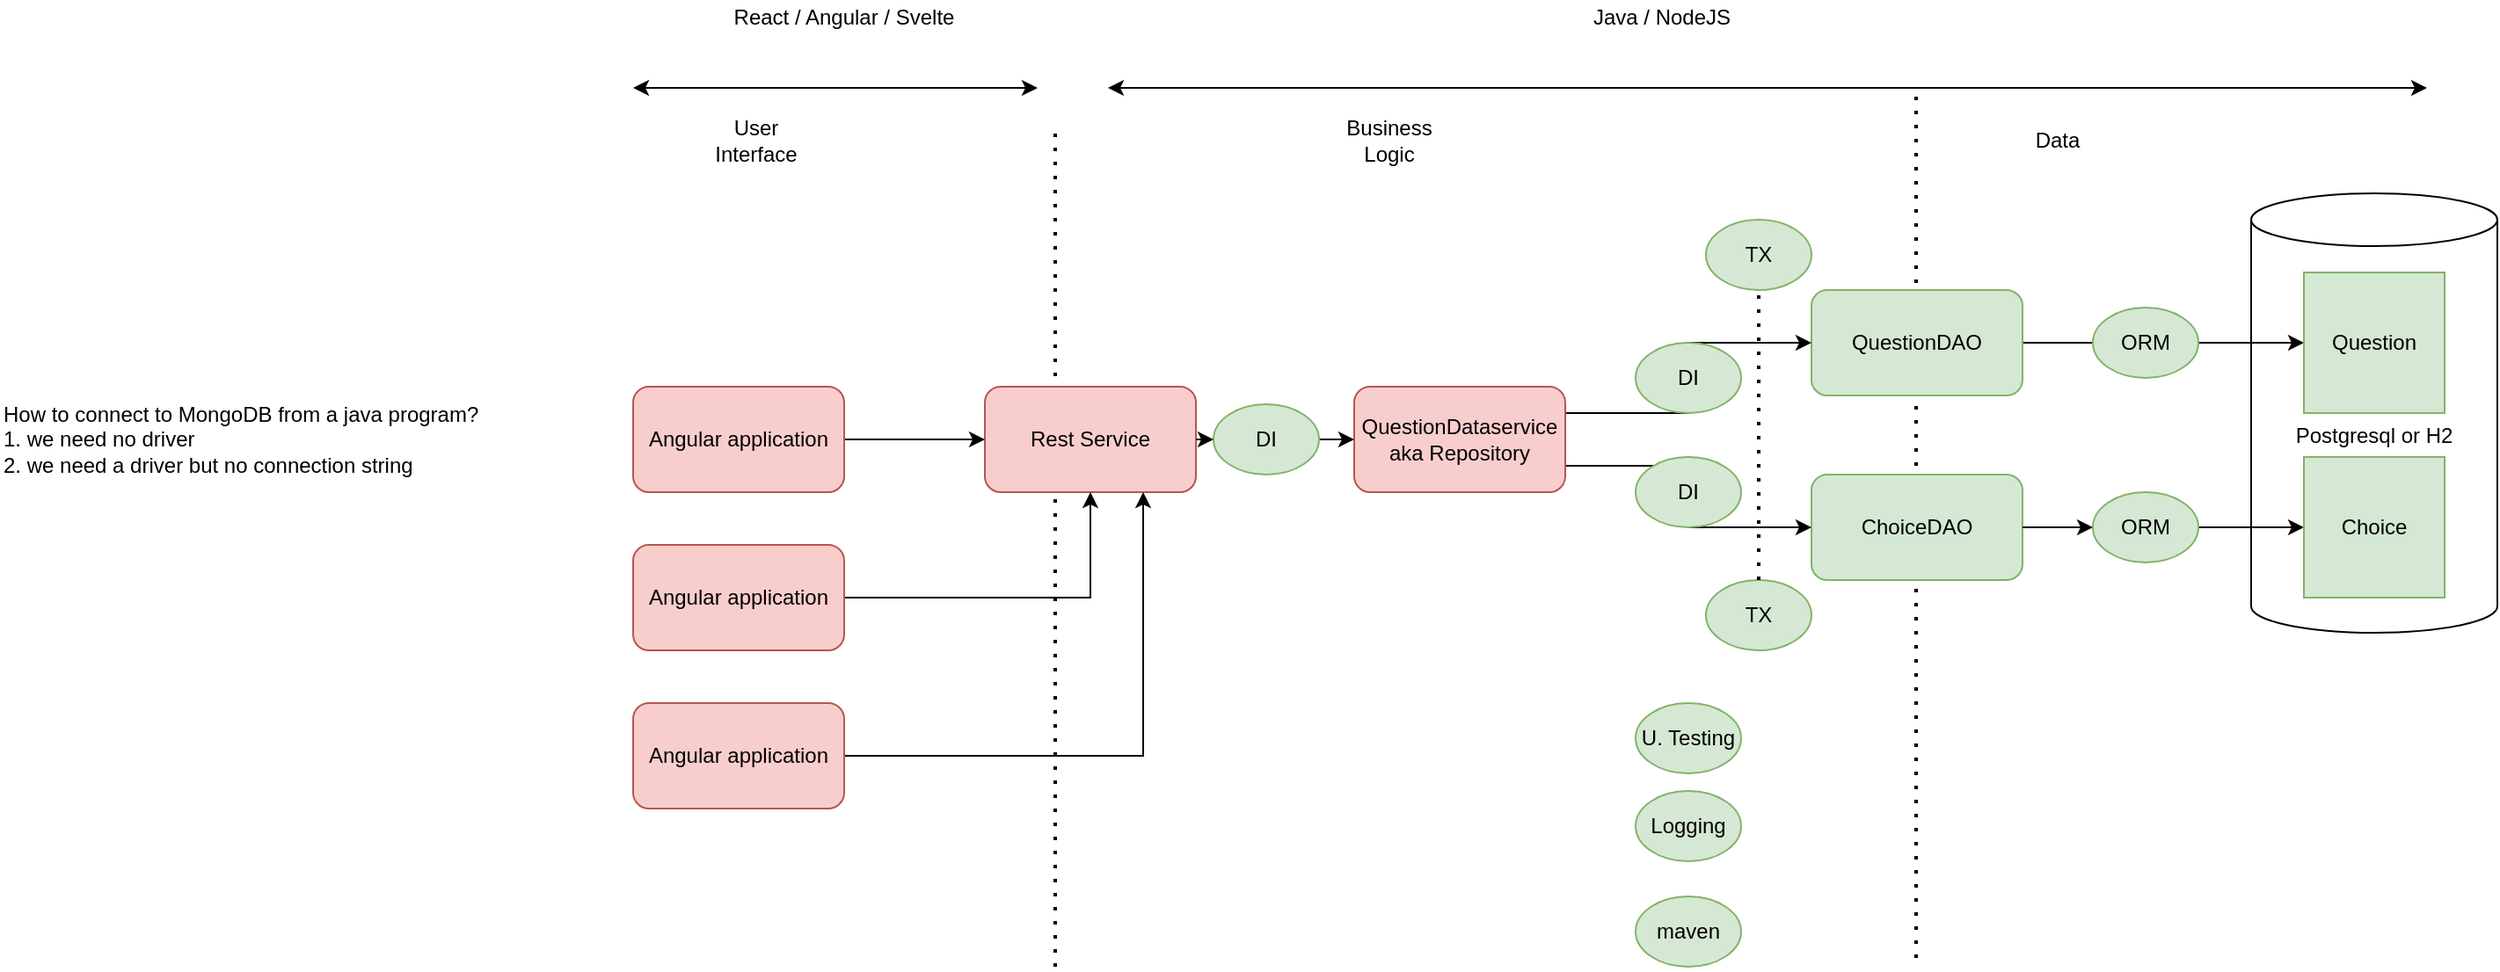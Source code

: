 <mxfile version="14.4.3" type="device" pages="4"><diagram id="Kkv0ApdDEV5jH6EFg98p" name="roadmap"><mxGraphModel dx="4168" dy="550" grid="1" gridSize="10" guides="1" tooltips="1" connect="1" arrows="1" fold="1" page="1" pageScale="1" pageWidth="3300" pageHeight="2339" math="0" shadow="0"><root><mxCell id="0"/><mxCell id="1" parent="0"/><mxCell id="iPCw-N0oo3vk8tLVuGO--15" value="" style="endArrow=none;dashed=1;html=1;dashPattern=1 3;strokeWidth=2;" parent="1" edge="1"><mxGeometry width="50" height="50" relative="1" as="geometry"><mxPoint x="-80" y="590" as="sourcePoint"/><mxPoint x="-80" y="110" as="targetPoint"/></mxGeometry></mxCell><mxCell id="iPCw-N0oo3vk8tLVuGO--32" value="" style="endArrow=none;dashed=1;html=1;dashPattern=1 3;strokeWidth=2;" parent="1" edge="1"><mxGeometry width="50" height="50" relative="1" as="geometry"><mxPoint x="409.5" y="585" as="sourcePoint"/><mxPoint x="409.5" y="95" as="targetPoint"/></mxGeometry></mxCell><mxCell id="iPCw-N0oo3vk8tLVuGO--1" value="Postgresql or H2" style="shape=cylinder3;whiteSpace=wrap;html=1;boundedLbl=1;backgroundOutline=1;size=15;" parent="1" vertex="1"><mxGeometry x="600" y="150" width="140" height="250" as="geometry"/></mxCell><mxCell id="iPCw-N0oo3vk8tLVuGO--4" style="edgeStyle=orthogonalEdgeStyle;rounded=0;orthogonalLoop=1;jettySize=auto;html=1;exitX=1;exitY=0.5;exitDx=0;exitDy=0;" parent="1" source="iPCw-N0oo3vk8tLVuGO--2" target="iPCw-N0oo3vk8tLVuGO--3" edge="1"><mxGeometry relative="1" as="geometry"/></mxCell><mxCell id="iPCw-N0oo3vk8tLVuGO--2" value="QuestionDAO" style="rounded=1;whiteSpace=wrap;html=1;fillColor=#d5e8d4;strokeColor=#82b366;" parent="1" vertex="1"><mxGeometry x="350" y="205" width="120" height="60" as="geometry"/></mxCell><mxCell id="iPCw-N0oo3vk8tLVuGO--3" value="Question" style="whiteSpace=wrap;html=1;aspect=fixed;fillColor=#d5e8d4;strokeColor=#82b366;" parent="1" vertex="1"><mxGeometry x="630" y="195" width="80" height="80" as="geometry"/></mxCell><mxCell id="iPCw-N0oo3vk8tLVuGO--7" style="edgeStyle=orthogonalEdgeStyle;rounded=0;orthogonalLoop=1;jettySize=auto;html=1;exitX=1;exitY=0.5;exitDx=0;exitDy=0;" parent="1" source="iPCw-N0oo3vk8tLVuGO--19" target="iPCw-N0oo3vk8tLVuGO--6" edge="1"><mxGeometry relative="1" as="geometry"/></mxCell><mxCell id="iPCw-N0oo3vk8tLVuGO--5" value="ChoiceDAO" style="rounded=1;whiteSpace=wrap;html=1;fillColor=#d5e8d4;strokeColor=#82b366;" parent="1" vertex="1"><mxGeometry x="350" y="310" width="120" height="60" as="geometry"/></mxCell><mxCell id="iPCw-N0oo3vk8tLVuGO--6" value="Choice" style="whiteSpace=wrap;html=1;aspect=fixed;fillColor=#d5e8d4;strokeColor=#82b366;" parent="1" vertex="1"><mxGeometry x="630" y="300" width="80" height="80" as="geometry"/></mxCell><mxCell id="iPCw-N0oo3vk8tLVuGO--8" value="How to connect to MongoDB from a java program?&lt;br&gt;1. we need no driver&lt;br&gt;2. we need a driver but no connection string" style="text;html=1;strokeColor=none;fillColor=none;align=left;verticalAlign=middle;whiteSpace=wrap;rounded=0;" parent="1" vertex="1"><mxGeometry x="-680" y="280" width="320" height="20" as="geometry"/></mxCell><mxCell id="iPCw-N0oo3vk8tLVuGO--10" style="edgeStyle=orthogonalEdgeStyle;rounded=0;orthogonalLoop=1;jettySize=auto;html=1;exitX=1;exitY=0.25;exitDx=0;exitDy=0;" parent="1" source="iPCw-N0oo3vk8tLVuGO--9" target="iPCw-N0oo3vk8tLVuGO--2" edge="1"><mxGeometry relative="1" as="geometry"/></mxCell><mxCell id="iPCw-N0oo3vk8tLVuGO--11" style="edgeStyle=orthogonalEdgeStyle;rounded=0;orthogonalLoop=1;jettySize=auto;html=1;exitX=1;exitY=0.75;exitDx=0;exitDy=0;entryX=0;entryY=0.5;entryDx=0;entryDy=0;" parent="1" source="iPCw-N0oo3vk8tLVuGO--9" target="iPCw-N0oo3vk8tLVuGO--5" edge="1"><mxGeometry relative="1" as="geometry"/></mxCell><mxCell id="iPCw-N0oo3vk8tLVuGO--9" value="QuestionDataservice&lt;br&gt;aka Repository" style="rounded=1;whiteSpace=wrap;html=1;fillColor=#f8cecc;strokeColor=#b85450;" parent="1" vertex="1"><mxGeometry x="90" y="260" width="120" height="60" as="geometry"/></mxCell><mxCell id="iPCw-N0oo3vk8tLVuGO--13" style="edgeStyle=orthogonalEdgeStyle;rounded=0;orthogonalLoop=1;jettySize=auto;html=1;exitX=1;exitY=0.5;exitDx=0;exitDy=0;entryX=0;entryY=0.5;entryDx=0;entryDy=0;" parent="1" source="iPCw-N0oo3vk8tLVuGO--23" target="iPCw-N0oo3vk8tLVuGO--9" edge="1"><mxGeometry relative="1" as="geometry"/></mxCell><mxCell id="iPCw-N0oo3vk8tLVuGO--12" value="Rest Service" style="rounded=1;whiteSpace=wrap;html=1;fillColor=#f8cecc;strokeColor=#b85450;" parent="1" vertex="1"><mxGeometry x="-120" y="260" width="120" height="60" as="geometry"/></mxCell><mxCell id="iPCw-N0oo3vk8tLVuGO--16" style="edgeStyle=orthogonalEdgeStyle;rounded=0;orthogonalLoop=1;jettySize=auto;html=1;exitX=1;exitY=0.5;exitDx=0;exitDy=0;entryX=0;entryY=0.5;entryDx=0;entryDy=0;" parent="1" source="iPCw-N0oo3vk8tLVuGO--14" target="iPCw-N0oo3vk8tLVuGO--12" edge="1"><mxGeometry relative="1" as="geometry"/></mxCell><mxCell id="iPCw-N0oo3vk8tLVuGO--14" value="Angular application" style="rounded=1;whiteSpace=wrap;html=1;fillColor=#f8cecc;strokeColor=#b85450;" parent="1" vertex="1"><mxGeometry x="-320" y="260" width="120" height="60" as="geometry"/></mxCell><mxCell id="iPCw-N0oo3vk8tLVuGO--18" value="ORM" style="ellipse;whiteSpace=wrap;html=1;align=center;fillColor=#d5e8d4;strokeColor=#82b366;" parent="1" vertex="1"><mxGeometry x="510" y="215" width="60" height="40" as="geometry"/></mxCell><mxCell id="iPCw-N0oo3vk8tLVuGO--19" value="ORM" style="ellipse;whiteSpace=wrap;html=1;align=center;fillColor=#d5e8d4;strokeColor=#82b366;" parent="1" vertex="1"><mxGeometry x="510" y="320" width="60" height="40" as="geometry"/></mxCell><mxCell id="iPCw-N0oo3vk8tLVuGO--20" style="edgeStyle=orthogonalEdgeStyle;rounded=0;orthogonalLoop=1;jettySize=auto;html=1;exitX=1;exitY=0.5;exitDx=0;exitDy=0;" parent="1" source="iPCw-N0oo3vk8tLVuGO--5" target="iPCw-N0oo3vk8tLVuGO--19" edge="1"><mxGeometry relative="1" as="geometry"><mxPoint x="470" y="340" as="sourcePoint"/><mxPoint x="630" y="340" as="targetPoint"/></mxGeometry></mxCell><mxCell id="iPCw-N0oo3vk8tLVuGO--21" value="DI" style="ellipse;whiteSpace=wrap;html=1;align=center;fillColor=#d5e8d4;strokeColor=#82b366;" parent="1" vertex="1"><mxGeometry x="250" y="235" width="60" height="40" as="geometry"/></mxCell><mxCell id="iPCw-N0oo3vk8tLVuGO--22" value="DI" style="ellipse;whiteSpace=wrap;html=1;align=center;fillColor=#d5e8d4;strokeColor=#82b366;" parent="1" vertex="1"><mxGeometry x="250" y="300" width="60" height="40" as="geometry"/></mxCell><mxCell id="iPCw-N0oo3vk8tLVuGO--23" value="DI" style="ellipse;whiteSpace=wrap;html=1;align=center;fillColor=#d5e8d4;strokeColor=#82b366;" parent="1" vertex="1"><mxGeometry x="10" y="270" width="60" height="40" as="geometry"/></mxCell><mxCell id="iPCw-N0oo3vk8tLVuGO--24" style="edgeStyle=orthogonalEdgeStyle;rounded=0;orthogonalLoop=1;jettySize=auto;html=1;exitX=1;exitY=0.5;exitDx=0;exitDy=0;entryX=0;entryY=0.5;entryDx=0;entryDy=0;" parent="1" source="iPCw-N0oo3vk8tLVuGO--12" target="iPCw-N0oo3vk8tLVuGO--23" edge="1"><mxGeometry relative="1" as="geometry"><mxPoint y="290" as="sourcePoint"/><mxPoint x="90" y="290" as="targetPoint"/></mxGeometry></mxCell><mxCell id="iPCw-N0oo3vk8tLVuGO--25" value="U. Testing" style="ellipse;whiteSpace=wrap;html=1;align=center;fillColor=#d5e8d4;strokeColor=#82b366;" parent="1" vertex="1"><mxGeometry x="250" y="440" width="60" height="40" as="geometry"/></mxCell><mxCell id="iPCw-N0oo3vk8tLVuGO--26" value="Logging" style="ellipse;whiteSpace=wrap;html=1;align=center;fillColor=#d5e8d4;strokeColor=#82b366;" parent="1" vertex="1"><mxGeometry x="250" y="490" width="60" height="40" as="geometry"/></mxCell><mxCell id="iPCw-N0oo3vk8tLVuGO--27" value="maven" style="ellipse;whiteSpace=wrap;html=1;align=center;fillColor=#d5e8d4;strokeColor=#82b366;" parent="1" vertex="1"><mxGeometry x="250" y="550" width="60" height="40" as="geometry"/></mxCell><mxCell id="iPCw-N0oo3vk8tLVuGO--29" style="edgeStyle=orthogonalEdgeStyle;rounded=0;orthogonalLoop=1;jettySize=auto;html=1;" parent="1" source="iPCw-N0oo3vk8tLVuGO--28" target="iPCw-N0oo3vk8tLVuGO--12" edge="1"><mxGeometry relative="1" as="geometry"/></mxCell><mxCell id="iPCw-N0oo3vk8tLVuGO--28" value="Angular application" style="rounded=1;whiteSpace=wrap;html=1;fillColor=#f8cecc;strokeColor=#b85450;" parent="1" vertex="1"><mxGeometry x="-320" y="350" width="120" height="60" as="geometry"/></mxCell><mxCell id="iPCw-N0oo3vk8tLVuGO--31" style="edgeStyle=orthogonalEdgeStyle;rounded=0;orthogonalLoop=1;jettySize=auto;html=1;entryX=0.75;entryY=1;entryDx=0;entryDy=0;" parent="1" source="iPCw-N0oo3vk8tLVuGO--30" target="iPCw-N0oo3vk8tLVuGO--12" edge="1"><mxGeometry relative="1" as="geometry"/></mxCell><mxCell id="iPCw-N0oo3vk8tLVuGO--30" value="Angular application" style="rounded=1;whiteSpace=wrap;html=1;fillColor=#f8cecc;strokeColor=#b85450;" parent="1" vertex="1"><mxGeometry x="-320" y="440" width="120" height="60" as="geometry"/></mxCell><mxCell id="iPCw-N0oo3vk8tLVuGO--33" value="Data" style="text;html=1;strokeColor=none;fillColor=none;align=center;verticalAlign=middle;whiteSpace=wrap;rounded=0;" parent="1" vertex="1"><mxGeometry x="470" y="110" width="40" height="20" as="geometry"/></mxCell><mxCell id="iPCw-N0oo3vk8tLVuGO--34" value="Business Logic" style="text;html=1;strokeColor=none;fillColor=none;align=center;verticalAlign=middle;whiteSpace=wrap;rounded=0;" parent="1" vertex="1"><mxGeometry x="90" y="110" width="40" height="20" as="geometry"/></mxCell><mxCell id="iPCw-N0oo3vk8tLVuGO--35" value="User Interface" style="text;html=1;strokeColor=none;fillColor=none;align=center;verticalAlign=middle;whiteSpace=wrap;rounded=0;" parent="1" vertex="1"><mxGeometry x="-270" y="110" width="40" height="20" as="geometry"/></mxCell><mxCell id="kVoXubu8SeuT7uL56iNA-2" value="TX" style="ellipse;whiteSpace=wrap;html=1;align=center;fillColor=#d5e8d4;strokeColor=#82b366;" parent="1" vertex="1"><mxGeometry x="290" y="165" width="60" height="40" as="geometry"/></mxCell><mxCell id="kVoXubu8SeuT7uL56iNA-4" value="TX" style="ellipse;whiteSpace=wrap;html=1;align=center;fillColor=#d5e8d4;strokeColor=#82b366;" parent="1" vertex="1"><mxGeometry x="290" y="370" width="60" height="40" as="geometry"/></mxCell><mxCell id="kVoXubu8SeuT7uL56iNA-5" value="" style="endArrow=none;dashed=1;html=1;dashPattern=1 3;strokeWidth=2;entryX=0.5;entryY=1;entryDx=0;entryDy=0;exitX=0.5;exitY=0;exitDx=0;exitDy=0;" parent="1" source="kVoXubu8SeuT7uL56iNA-4" target="kVoXubu8SeuT7uL56iNA-2" edge="1"><mxGeometry width="50" height="50" relative="1" as="geometry"><mxPoint x="220" y="240" as="sourcePoint"/><mxPoint x="270" y="190" as="targetPoint"/></mxGeometry></mxCell><mxCell id="vnONHjjsxYcjfCddPtBw-1" value="" style="endArrow=classic;startArrow=classic;html=1;" edge="1" parent="1"><mxGeometry width="50" height="50" relative="1" as="geometry"><mxPoint x="-50" y="90" as="sourcePoint"/><mxPoint x="700" y="90" as="targetPoint"/></mxGeometry></mxCell><mxCell id="vnONHjjsxYcjfCddPtBw-2" value="Java / NodeJS" style="text;html=1;strokeColor=none;fillColor=none;align=center;verticalAlign=middle;whiteSpace=wrap;rounded=0;" vertex="1" parent="1"><mxGeometry x="210" y="40" width="110" height="20" as="geometry"/></mxCell><mxCell id="vnONHjjsxYcjfCddPtBw-3" value="" style="endArrow=classic;startArrow=classic;html=1;" edge="1" parent="1"><mxGeometry width="50" height="50" relative="1" as="geometry"><mxPoint x="-320" y="90" as="sourcePoint"/><mxPoint x="-90" y="90" as="targetPoint"/></mxGeometry></mxCell><mxCell id="vnONHjjsxYcjfCddPtBw-4" value="React / Angular / Svelte" style="text;html=1;strokeColor=none;fillColor=none;align=center;verticalAlign=middle;whiteSpace=wrap;rounded=0;" vertex="1" parent="1"><mxGeometry x="-290" y="40" width="180" height="20" as="geometry"/></mxCell></root></mxGraphModel></diagram><diagram id="_HJwE6uxq1Sk8v5rZ9CI" name="ORM"><mxGraphModel dx="868" dy="520" grid="1" gridSize="10" guides="1" tooltips="1" connect="1" arrows="1" fold="1" page="1" pageScale="1" pageWidth="3300" pageHeight="2339" math="0" shadow="0"><root><mxCell id="FlCdFFemsUalm9avuRiI-0"/><mxCell id="FlCdFFemsUalm9avuRiI-1" parent="FlCdFFemsUalm9avuRiI-0"/><mxCell id="FlCdFFemsUalm9avuRiI-13" value="Question" style="swimlane;fontStyle=0;align=center;verticalAlign=top;childLayout=stackLayout;horizontal=1;startSize=40;horizontalStack=0;resizeParent=1;resizeParentMax=0;resizeLast=0;collapsible=0;marginBottom=0;html=1;" vertex="1" parent="FlCdFFemsUalm9avuRiI-1"><mxGeometry x="220" y="180" width="140" height="70" as="geometry"/></mxCell><mxCell id="FlCdFFemsUalm9avuRiI-14" value="String title&lt;br&gt;int id" style="text;html=1;strokeColor=none;fillColor=none;align=left;verticalAlign=middle;spacingLeft=4;spacingRight=4;overflow=hidden;rotatable=0;points=[[0,0.5],[1,0.5]];portConstraint=eastwest;" vertex="1" parent="FlCdFFemsUalm9avuRiI-13"><mxGeometry y="40" width="140" height="30" as="geometry"/></mxCell><mxCell id="FlCdFFemsUalm9avuRiI-15" value="QUESTIONS" style="shape=table;html=1;whiteSpace=wrap;startSize=30;container=1;collapsible=0;childLayout=tableLayout;fontStyle=1;align=center;" vertex="1" parent="FlCdFFemsUalm9avuRiI-1"><mxGeometry x="310" y="10" width="180" height="150" as="geometry"/></mxCell><mxCell id="FlCdFFemsUalm9avuRiI-16" value="" style="shape=partialRectangle;html=1;whiteSpace=wrap;collapsible=0;dropTarget=0;pointerEvents=0;fillColor=none;top=0;left=0;bottom=0;right=0;points=[[0,0.5],[1,0.5]];portConstraint=eastwest;" vertex="1" parent="FlCdFFemsUalm9avuRiI-15"><mxGeometry y="30" width="180" height="40" as="geometry"/></mxCell><mxCell id="FlCdFFemsUalm9avuRiI-17" value="id" style="shape=partialRectangle;html=1;whiteSpace=wrap;connectable=0;fillColor=none;top=0;left=0;bottom=0;right=0;overflow=hidden;" vertex="1" parent="FlCdFFemsUalm9avuRiI-16"><mxGeometry width="60" height="40" as="geometry"/></mxCell><mxCell id="FlCdFFemsUalm9avuRiI-18" value="title" style="shape=partialRectangle;html=1;whiteSpace=wrap;connectable=0;fillColor=none;top=0;left=0;bottom=0;right=0;overflow=hidden;" vertex="1" parent="FlCdFFemsUalm9avuRiI-16"><mxGeometry x="60" width="60" height="40" as="geometry"/></mxCell><mxCell id="FlCdFFemsUalm9avuRiI-19" value="..." style="shape=partialRectangle;html=1;whiteSpace=wrap;connectable=0;fillColor=none;top=0;left=0;bottom=0;right=0;overflow=hidden;" vertex="1" parent="FlCdFFemsUalm9avuRiI-16"><mxGeometry x="120" width="60" height="40" as="geometry"/></mxCell><mxCell id="FlCdFFemsUalm9avuRiI-20" value="" style="shape=partialRectangle;html=1;whiteSpace=wrap;collapsible=0;dropTarget=0;pointerEvents=0;fillColor=none;top=0;left=0;bottom=0;right=0;points=[[0,0.5],[1,0.5]];portConstraint=eastwest;" vertex="1" parent="FlCdFFemsUalm9avuRiI-15"><mxGeometry y="70" width="180" height="40" as="geometry"/></mxCell><mxCell id="FlCdFFemsUalm9avuRiI-21" value="" style="shape=partialRectangle;html=1;whiteSpace=wrap;connectable=0;fillColor=none;top=0;left=0;bottom=0;right=0;overflow=hidden;" vertex="1" parent="FlCdFFemsUalm9avuRiI-20"><mxGeometry width="60" height="40" as="geometry"/></mxCell><mxCell id="FlCdFFemsUalm9avuRiI-22" value="" style="shape=partialRectangle;html=1;whiteSpace=wrap;connectable=0;fillColor=none;top=0;left=0;bottom=0;right=0;overflow=hidden;" vertex="1" parent="FlCdFFemsUalm9avuRiI-20"><mxGeometry x="60" width="60" height="40" as="geometry"/></mxCell><mxCell id="FlCdFFemsUalm9avuRiI-23" value="" style="shape=partialRectangle;html=1;whiteSpace=wrap;connectable=0;fillColor=none;top=0;left=0;bottom=0;right=0;overflow=hidden;" vertex="1" parent="FlCdFFemsUalm9avuRiI-20"><mxGeometry x="120" width="60" height="40" as="geometry"/></mxCell><mxCell id="FlCdFFemsUalm9avuRiI-24" value="" style="shape=partialRectangle;html=1;whiteSpace=wrap;collapsible=0;dropTarget=0;pointerEvents=0;fillColor=none;top=0;left=0;bottom=0;right=0;points=[[0,0.5],[1,0.5]];portConstraint=eastwest;" vertex="1" parent="FlCdFFemsUalm9avuRiI-15"><mxGeometry y="110" width="180" height="40" as="geometry"/></mxCell><mxCell id="FlCdFFemsUalm9avuRiI-25" value="" style="shape=partialRectangle;html=1;whiteSpace=wrap;connectable=0;fillColor=none;top=0;left=0;bottom=0;right=0;overflow=hidden;" vertex="1" parent="FlCdFFemsUalm9avuRiI-24"><mxGeometry width="60" height="40" as="geometry"/></mxCell><mxCell id="FlCdFFemsUalm9avuRiI-26" value="" style="shape=partialRectangle;html=1;whiteSpace=wrap;connectable=0;fillColor=none;top=0;left=0;bottom=0;right=0;overflow=hidden;" vertex="1" parent="FlCdFFemsUalm9avuRiI-24"><mxGeometry x="60" width="60" height="40" as="geometry"/></mxCell><mxCell id="FlCdFFemsUalm9avuRiI-27" value="" style="shape=partialRectangle;html=1;whiteSpace=wrap;connectable=0;fillColor=none;top=0;left=0;bottom=0;right=0;overflow=hidden;" vertex="1" parent="FlCdFFemsUalm9avuRiI-24"><mxGeometry x="120" width="60" height="40" as="geometry"/></mxCell><mxCell id="FlCdFFemsUalm9avuRiI-28" value="" style="endArrow=classic;html=1;entryX=0.511;entryY=1.025;entryDx=0;entryDy=0;entryPerimeter=0;exitX=0.364;exitY=0.033;exitDx=0;exitDy=0;exitPerimeter=0;" edge="1" parent="FlCdFFemsUalm9avuRiI-1" source="FlCdFFemsUalm9avuRiI-14" target="FlCdFFemsUalm9avuRiI-24"><mxGeometry width="50" height="50" relative="1" as="geometry"><mxPoint x="370" y="230" as="sourcePoint"/><mxPoint x="580" y="310" as="targetPoint"/></mxGeometry></mxCell><mxCell id="FlCdFFemsUalm9avuRiI-29" value="" style="endArrow=classic;html=1;exitX=0.164;exitY=1.1;exitDx=0;exitDy=0;exitPerimeter=0;entryX=0.111;entryY=1.1;entryDx=0;entryDy=0;entryPerimeter=0;" edge="1" parent="FlCdFFemsUalm9avuRiI-1" source="FlCdFFemsUalm9avuRiI-14" target="FlCdFFemsUalm9avuRiI-24"><mxGeometry width="50" height="50" relative="1" as="geometry"><mxPoint x="270" y="450" as="sourcePoint"/><mxPoint x="320" y="400" as="targetPoint"/></mxGeometry></mxCell></root></mxGraphModel></diagram><diagram id="OqMZz_4tGUsMA8eIbpcT" name="Hibernate"><mxGraphModel dx="868" dy="520" grid="1" gridSize="10" guides="1" tooltips="1" connect="1" arrows="1" fold="1" page="1" pageScale="1" pageWidth="3300" pageHeight="2339" math="0" shadow="0"><root><mxCell id="0qXHUAN5NofsUWZfVxIp-0"/><mxCell id="0qXHUAN5NofsUWZfVxIp-1" parent="0qXHUAN5NofsUWZfVxIp-0"/><mxCell id="0qXHUAN5NofsUWZfVxIp-5" style="edgeStyle=orthogonalEdgeStyle;rounded=0;orthogonalLoop=1;jettySize=auto;html=1;exitX=1;exitY=0.5;exitDx=0;exitDy=0;entryX=0;entryY=0.5;entryDx=0;entryDy=0;" edge="1" parent="0qXHUAN5NofsUWZfVxIp-1" source="0qXHUAN5NofsUWZfVxIp-6" target="0qXHUAN5NofsUWZfVxIp-4"><mxGeometry relative="1" as="geometry"/></mxCell><mxCell id="0qXHUAN5NofsUWZfVxIp-9" style="edgeStyle=orthogonalEdgeStyle;rounded=0;orthogonalLoop=1;jettySize=auto;html=1;exitX=0.5;exitY=0;exitDx=0;exitDy=0;" edge="1" parent="0qXHUAN5NofsUWZfVxIp-1" source="0qXHUAN5NofsUWZfVxIp-2" target="0qXHUAN5NofsUWZfVxIp-8"><mxGeometry relative="1" as="geometry"/></mxCell><mxCell id="0qXHUAN5NofsUWZfVxIp-14" style="edgeStyle=orthogonalEdgeStyle;rounded=0;orthogonalLoop=1;jettySize=auto;html=1;exitX=0.5;exitY=1;exitDx=0;exitDy=0;entryX=0;entryY=0.5;entryDx=0;entryDy=0;entryPerimeter=0;" edge="1" parent="0qXHUAN5NofsUWZfVxIp-1" source="0qXHUAN5NofsUWZfVxIp-2" target="0qXHUAN5NofsUWZfVxIp-13"><mxGeometry relative="1" as="geometry"/></mxCell><mxCell id="0qXHUAN5NofsUWZfVxIp-2" value="instance" style="rounded=0;whiteSpace=wrap;html=1;dashed=1;" vertex="1" parent="0qXHUAN5NofsUWZfVxIp-1"><mxGeometry x="140" y="130" width="120" height="60" as="geometry"/></mxCell><mxCell id="0qXHUAN5NofsUWZfVxIp-3" value="db" style="shape=cylinder3;whiteSpace=wrap;html=1;boundedLbl=1;backgroundOutline=1;size=15;" vertex="1" parent="0qXHUAN5NofsUWZfVxIp-1"><mxGeometry x="570" y="140" width="140" height="130" as="geometry"/></mxCell><mxCell id="0qXHUAN5NofsUWZfVxIp-4" value="Table" style="rounded=0;whiteSpace=wrap;html=1;" vertex="1" parent="0qXHUAN5NofsUWZfVxIp-1"><mxGeometry x="580" y="240" width="120" height="60" as="geometry"/></mxCell><mxCell id="0qXHUAN5NofsUWZfVxIp-11" style="edgeStyle=orthogonalEdgeStyle;rounded=0;orthogonalLoop=1;jettySize=auto;html=1;exitX=0.5;exitY=0;exitDx=0;exitDy=0;" edge="1" parent="0qXHUAN5NofsUWZfVxIp-1" source="0qXHUAN5NofsUWZfVxIp-6" target="0qXHUAN5NofsUWZfVxIp-10"><mxGeometry relative="1" as="geometry"/></mxCell><mxCell id="0qXHUAN5NofsUWZfVxIp-6" value="ORM" style="ellipse;whiteSpace=wrap;html=1;" vertex="1" parent="0qXHUAN5NofsUWZfVxIp-1"><mxGeometry x="410" y="190" width="120" height="80" as="geometry"/></mxCell><mxCell id="0qXHUAN5NofsUWZfVxIp-7" style="edgeStyle=orthogonalEdgeStyle;rounded=0;orthogonalLoop=1;jettySize=auto;html=1;exitX=1;exitY=0.5;exitDx=0;exitDy=0;entryX=0;entryY=0.5;entryDx=0;entryDy=0;" edge="1" parent="0qXHUAN5NofsUWZfVxIp-1" source="0qXHUAN5NofsUWZfVxIp-2" target="0qXHUAN5NofsUWZfVxIp-6"><mxGeometry relative="1" as="geometry"><mxPoint x="350" y="170" as="sourcePoint"/><mxPoint x="580" y="270" as="targetPoint"/></mxGeometry></mxCell><mxCell id="0qXHUAN5NofsUWZfVxIp-12" value="sessionFactory.save()" style="edgeLabel;html=1;align=center;verticalAlign=middle;resizable=0;points=[];" vertex="1" connectable="0" parent="0qXHUAN5NofsUWZfVxIp-7"><mxGeometry x="-0.217" y="5" relative="1" as="geometry"><mxPoint as="offset"/></mxGeometry></mxCell><mxCell id="0qXHUAN5NofsUWZfVxIp-8" value="Class" style="rounded=0;whiteSpace=wrap;html=1;" vertex="1" parent="0qXHUAN5NofsUWZfVxIp-1"><mxGeometry x="140" y="20" width="120" height="60" as="geometry"/></mxCell><mxCell id="0qXHUAN5NofsUWZfVxIp-10" value="instance" style="rounded=0;whiteSpace=wrap;html=1;dashed=1;" vertex="1" parent="0qXHUAN5NofsUWZfVxIp-1"><mxGeometry x="410" y="100" width="120" height="60" as="geometry"/></mxCell><mxCell id="0qXHUAN5NofsUWZfVxIp-13" value="graph db" style="shape=cylinder3;whiteSpace=wrap;html=1;boundedLbl=1;backgroundOutline=1;size=15;" vertex="1" parent="0qXHUAN5NofsUWZfVxIp-1"><mxGeometry x="570" y="400" width="140" height="130" as="geometry"/></mxCell></root></mxGraphModel></diagram><diagram id="6GcRTLAFCm5qggRaoWNp" name="Server vs Serverless"><mxGraphModel dx="723" dy="458" grid="1" gridSize="10" guides="1" tooltips="1" connect="1" arrows="1" fold="1" page="1" pageScale="1" pageWidth="3300" pageHeight="2339" math="0" shadow="0"><root><mxCell id="ZWVua4xgNetrU8SrQbTv-0"/><mxCell id="ZWVua4xgNetrU8SrQbTv-1" parent="ZWVua4xgNetrU8SrQbTv-0"/><mxCell id="ZWVua4xgNetrU8SrQbTv-23" value="Application" style="rounded=0;whiteSpace=wrap;html=1;verticalAlign=top;" vertex="1" parent="ZWVua4xgNetrU8SrQbTv-1"><mxGeometry x="220" y="540" width="410" height="190" as="geometry"/></mxCell><mxCell id="ZWVua4xgNetrU8SrQbTv-10" value="Tomcat / JBoss / WebSphere" style="rounded=0;whiteSpace=wrap;html=1;verticalAlign=top;" vertex="1" parent="ZWVua4xgNetrU8SrQbTv-1"><mxGeometry x="180" y="90" width="410" height="330" as="geometry"/></mxCell><mxCell id="ZWVua4xgNetrU8SrQbTv-4" value="Web" style="rounded=0;whiteSpace=wrap;html=1;verticalAlign=top;" vertex="1" parent="ZWVua4xgNetrU8SrQbTv-1"><mxGeometry x="220" y="150" width="120" height="210" as="geometry"/></mxCell><mxCell id="ZWVua4xgNetrU8SrQbTv-2" value="Java Side" style="rounded=0;whiteSpace=wrap;html=1;verticalAlign=top;" vertex="1" parent="ZWVua4xgNetrU8SrQbTv-1"><mxGeometry x="370" y="150" width="180" height="210" as="geometry"/></mxCell><mxCell id="ZWVua4xgNetrU8SrQbTv-8" style="edgeStyle=none;rounded=0;orthogonalLoop=1;jettySize=auto;html=1;exitX=0;exitY=0.5;exitDx=0;exitDy=0;entryX=0.008;entryY=0.383;entryDx=0;entryDy=0;entryPerimeter=0;" edge="1" parent="ZWVua4xgNetrU8SrQbTv-1" source="ZWVua4xgNetrU8SrQbTv-4" target="ZWVua4xgNetrU8SrQbTv-3"><mxGeometry relative="1" as="geometry"/></mxCell><mxCell id="ZWVua4xgNetrU8SrQbTv-3" value="Application ==&amp;gt; &quot;/context&quot;" style="rounded=1;whiteSpace=wrap;html=1;" vertex="1" parent="ZWVua4xgNetrU8SrQbTv-1"><mxGeometry x="400" y="190" width="120" height="60" as="geometry"/></mxCell><mxCell id="ZWVua4xgNetrU8SrQbTv-7" style="rounded=0;orthogonalLoop=1;jettySize=auto;html=1;exitX=0;exitY=0.5;exitDx=0;exitDy=0;" edge="1" parent="ZWVua4xgNetrU8SrQbTv-1" source="ZWVua4xgNetrU8SrQbTv-4" target="ZWVua4xgNetrU8SrQbTv-6"><mxGeometry relative="1" as="geometry"/></mxCell><mxCell id="ZWVua4xgNetrU8SrQbTv-5" value="http://server:port/context/resource" style="endArrow=classic;html=1;" edge="1" parent="ZWVua4xgNetrU8SrQbTv-1" target="ZWVua4xgNetrU8SrQbTv-4"><mxGeometry width="50" height="50" relative="1" as="geometry"><mxPoint x="20" y="256" as="sourcePoint"/><mxPoint x="120" y="210" as="targetPoint"/></mxGeometry></mxCell><mxCell id="ZWVua4xgNetrU8SrQbTv-6" value="static" style="rounded=1;whiteSpace=wrap;html=1;" vertex="1" parent="ZWVua4xgNetrU8SrQbTv-1"><mxGeometry x="240" y="270" width="80" height="30" as="geometry"/></mxCell><mxCell id="ZWVua4xgNetrU8SrQbTv-11" value="Application2 ==&amp;gt; &quot;/context2&quot;" style="rounded=1;whiteSpace=wrap;html=1;" vertex="1" parent="ZWVua4xgNetrU8SrQbTv-1"><mxGeometry x="400" y="270" width="120" height="60" as="geometry"/></mxCell><mxCell id="ZWVua4xgNetrU8SrQbTv-21" value="http://server:port/context/resource" style="endArrow=classic;html=1;" edge="1" parent="ZWVua4xgNetrU8SrQbTv-1"><mxGeometry width="50" height="50" relative="1" as="geometry"><mxPoint x="60" y="655.35" as="sourcePoint"/><mxPoint x="260" y="654.581" as="targetPoint"/></mxGeometry></mxCell><mxCell id="ZWVua4xgNetrU8SrQbTv-22" value="Self-contained Web Application" style="text;html=1;strokeColor=none;fillColor=none;align=center;verticalAlign=middle;whiteSpace=wrap;rounded=0;" vertex="1" parent="ZWVua4xgNetrU8SrQbTv-1"><mxGeometry x="320" y="510" width="180" height="20" as="geometry"/></mxCell><mxCell id="ZWVua4xgNetrU8SrQbTv-24" value="Web" style="rounded=0;whiteSpace=wrap;html=1;verticalAlign=top;" vertex="1" parent="ZWVua4xgNetrU8SrQbTv-1"><mxGeometry x="260" y="600" width="120" height="110" as="geometry"/></mxCell><mxCell id="ZWVua4xgNetrU8SrQbTv-25" value="Java Side" style="rounded=0;whiteSpace=wrap;html=1;verticalAlign=top;" vertex="1" parent="ZWVua4xgNetrU8SrQbTv-1"><mxGeometry x="410" y="600" width="180" height="110" as="geometry"/></mxCell><mxCell id="ZWVua4xgNetrU8SrQbTv-26" style="edgeStyle=none;rounded=0;orthogonalLoop=1;jettySize=auto;html=1;exitX=0;exitY=0.5;exitDx=0;exitDy=0;entryX=0.008;entryY=0.383;entryDx=0;entryDy=0;entryPerimeter=0;" edge="1" parent="ZWVua4xgNetrU8SrQbTv-1" source="ZWVua4xgNetrU8SrQbTv-24" target="ZWVua4xgNetrU8SrQbTv-27"><mxGeometry relative="1" as="geometry"/></mxCell><mxCell id="ZWVua4xgNetrU8SrQbTv-27" value="Controller ==&amp;gt; &quot;/context&quot;&amp;nbsp;" style="rounded=1;whiteSpace=wrap;html=1;" vertex="1" parent="ZWVua4xgNetrU8SrQbTv-1"><mxGeometry x="440" y="640" width="120" height="60" as="geometry"/></mxCell><mxCell id="ZWVua4xgNetrU8SrQbTv-28" style="rounded=0;orthogonalLoop=1;jettySize=auto;html=1;exitX=0;exitY=0.5;exitDx=0;exitDy=0;" edge="1" parent="ZWVua4xgNetrU8SrQbTv-1" source="ZWVua4xgNetrU8SrQbTv-24" target="ZWVua4xgNetrU8SrQbTv-29"><mxGeometry relative="1" as="geometry"/></mxCell><mxCell id="ZWVua4xgNetrU8SrQbTv-29" value="static" style="rounded=1;whiteSpace=wrap;html=1;" vertex="1" parent="ZWVua4xgNetrU8SrQbTv-1"><mxGeometry x="280" y="670" width="80" height="30" as="geometry"/></mxCell></root></mxGraphModel></diagram></mxfile>